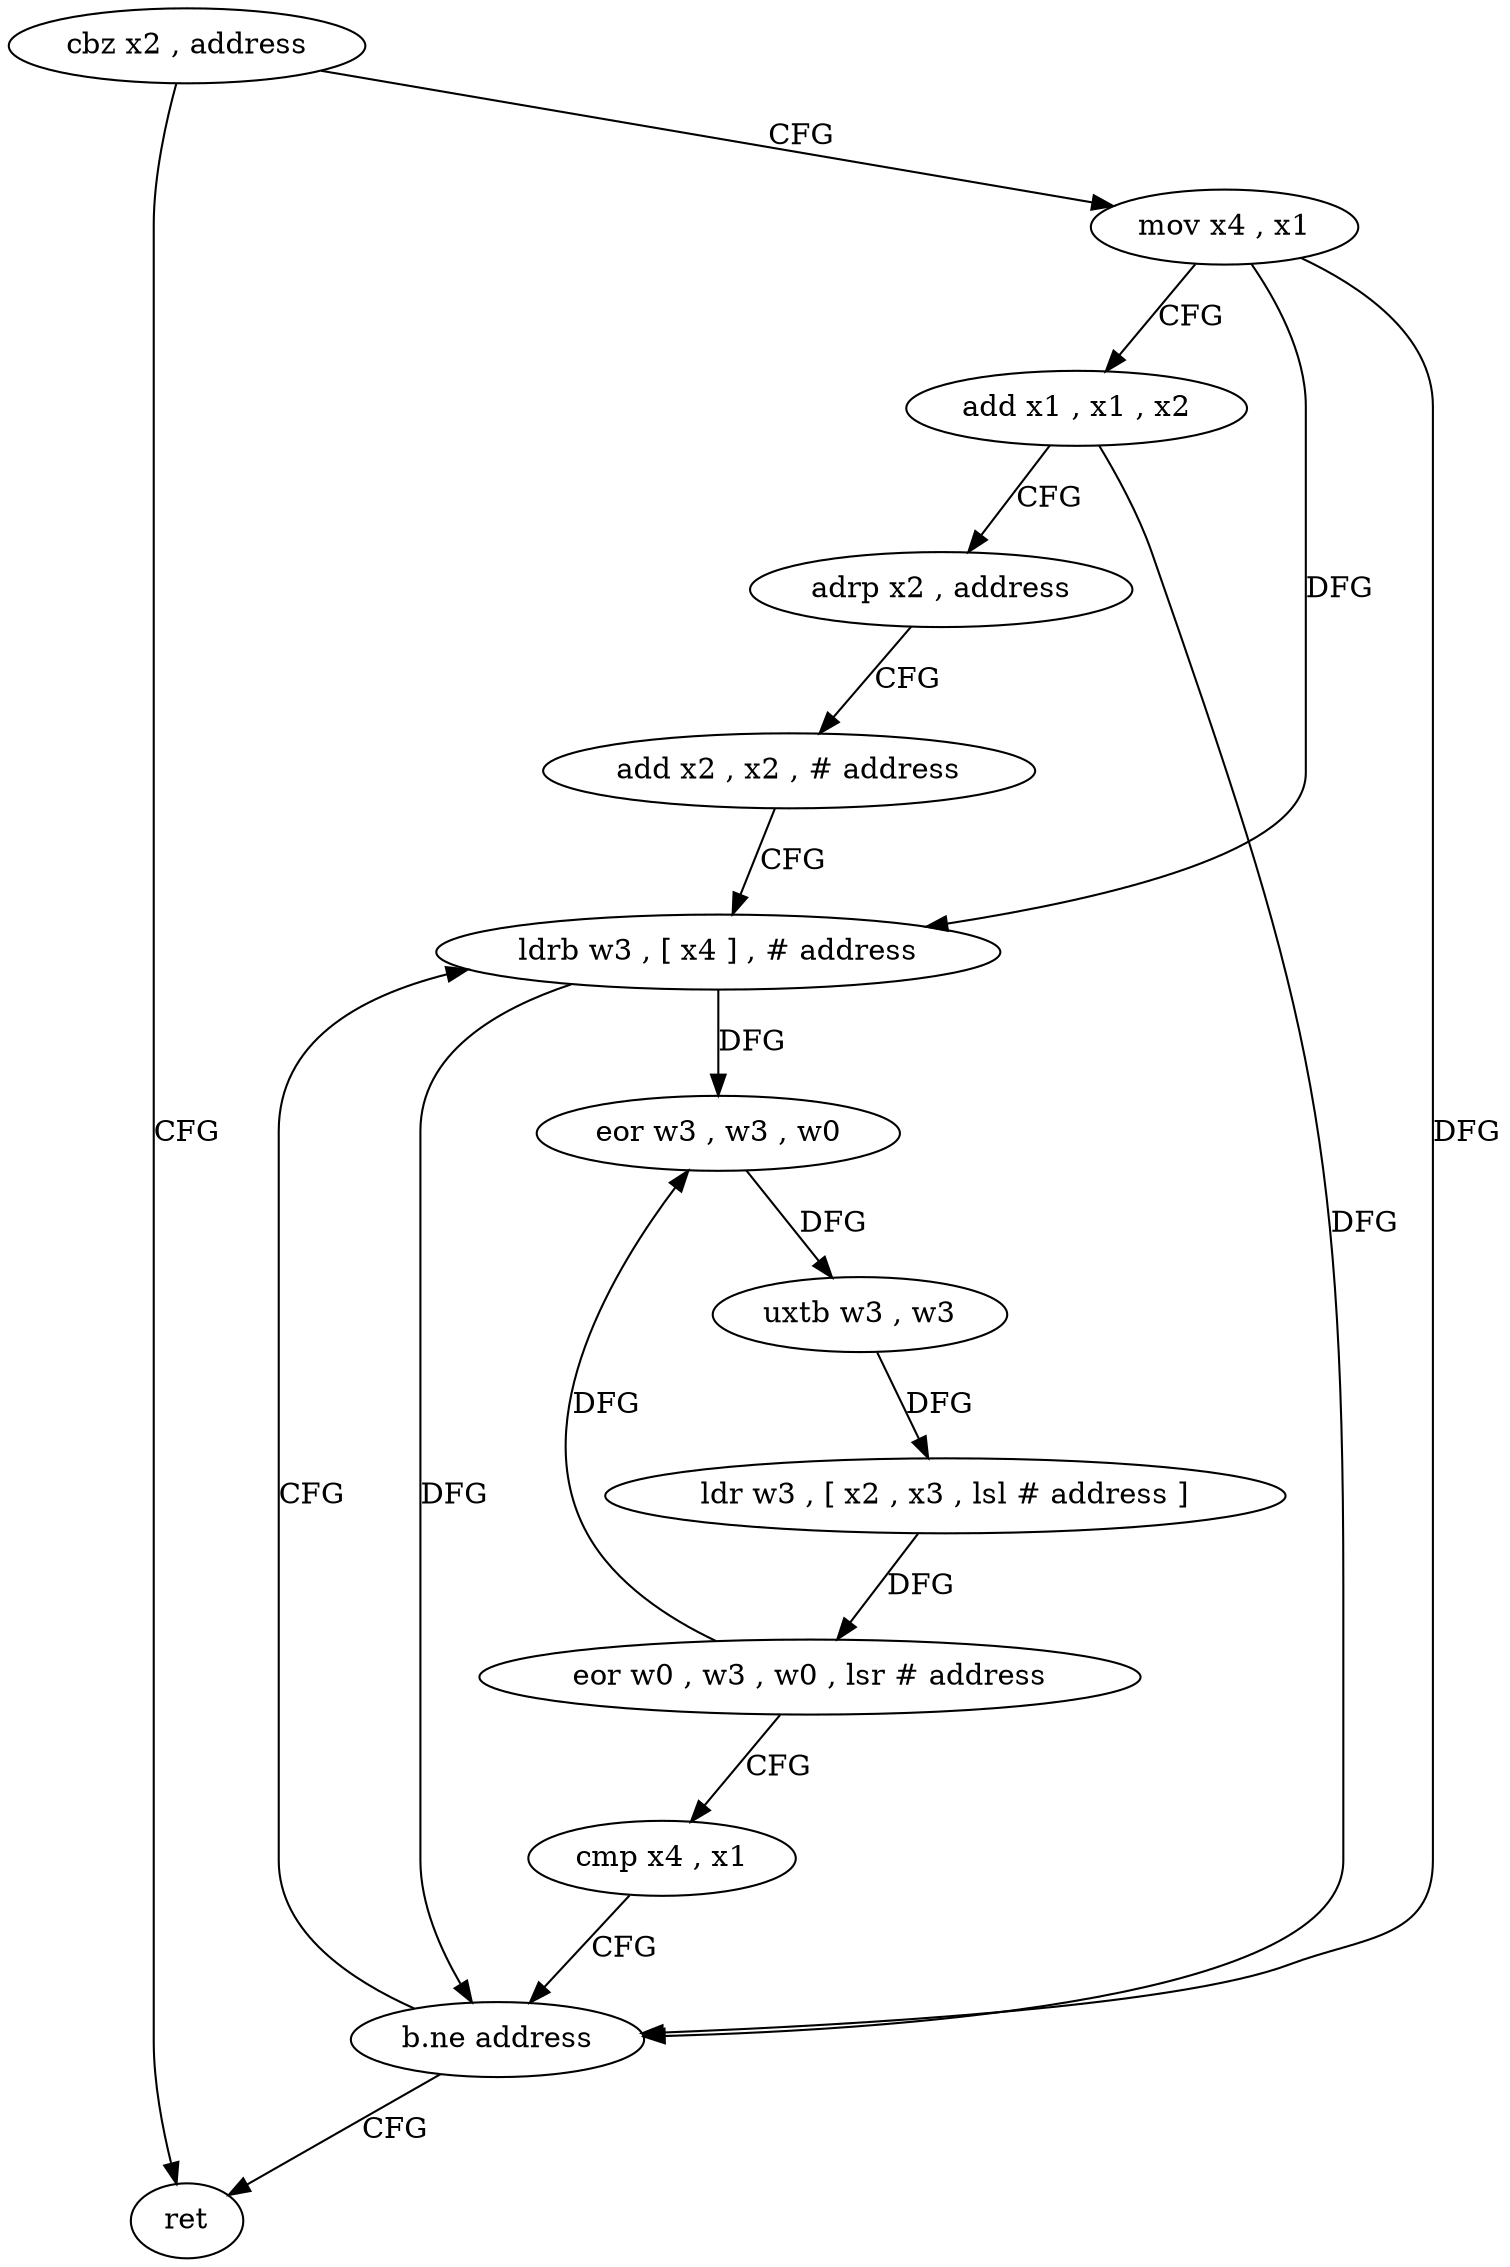 digraph "func" {
"162940" [label = "cbz x2 , address" ]
"162988" [label = "ret" ]
"162944" [label = "mov x4 , x1" ]
"162948" [label = "add x1 , x1 , x2" ]
"162952" [label = "adrp x2 , address" ]
"162956" [label = "add x2 , x2 , # address" ]
"162960" [label = "ldrb w3 , [ x4 ] , # address" ]
"162964" [label = "eor w3 , w3 , w0" ]
"162968" [label = "uxtb w3 , w3" ]
"162972" [label = "ldr w3 , [ x2 , x3 , lsl # address ]" ]
"162976" [label = "eor w0 , w3 , w0 , lsr # address" ]
"162980" [label = "cmp x4 , x1" ]
"162984" [label = "b.ne address" ]
"162940" -> "162988" [ label = "CFG" ]
"162940" -> "162944" [ label = "CFG" ]
"162944" -> "162948" [ label = "CFG" ]
"162944" -> "162960" [ label = "DFG" ]
"162944" -> "162984" [ label = "DFG" ]
"162948" -> "162952" [ label = "CFG" ]
"162948" -> "162984" [ label = "DFG" ]
"162952" -> "162956" [ label = "CFG" ]
"162956" -> "162960" [ label = "CFG" ]
"162960" -> "162964" [ label = "DFG" ]
"162960" -> "162984" [ label = "DFG" ]
"162964" -> "162968" [ label = "DFG" ]
"162968" -> "162972" [ label = "DFG" ]
"162972" -> "162976" [ label = "DFG" ]
"162976" -> "162980" [ label = "CFG" ]
"162976" -> "162964" [ label = "DFG" ]
"162980" -> "162984" [ label = "CFG" ]
"162984" -> "162960" [ label = "CFG" ]
"162984" -> "162988" [ label = "CFG" ]
}

